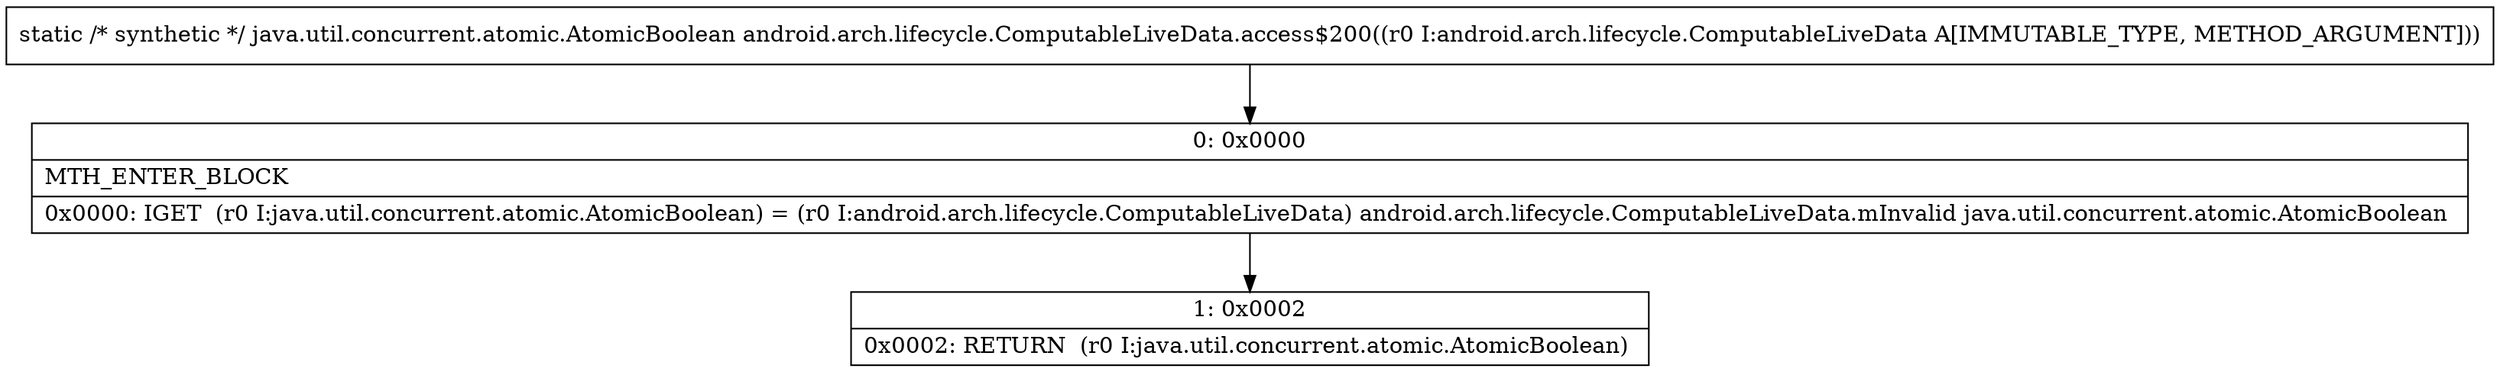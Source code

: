 digraph "CFG forandroid.arch.lifecycle.ComputableLiveData.access$200(Landroid\/arch\/lifecycle\/ComputableLiveData;)Ljava\/util\/concurrent\/atomic\/AtomicBoolean;" {
Node_0 [shape=record,label="{0\:\ 0x0000|MTH_ENTER_BLOCK\l|0x0000: IGET  (r0 I:java.util.concurrent.atomic.AtomicBoolean) = (r0 I:android.arch.lifecycle.ComputableLiveData) android.arch.lifecycle.ComputableLiveData.mInvalid java.util.concurrent.atomic.AtomicBoolean \l}"];
Node_1 [shape=record,label="{1\:\ 0x0002|0x0002: RETURN  (r0 I:java.util.concurrent.atomic.AtomicBoolean) \l}"];
MethodNode[shape=record,label="{static \/* synthetic *\/ java.util.concurrent.atomic.AtomicBoolean android.arch.lifecycle.ComputableLiveData.access$200((r0 I:android.arch.lifecycle.ComputableLiveData A[IMMUTABLE_TYPE, METHOD_ARGUMENT])) }"];
MethodNode -> Node_0;
Node_0 -> Node_1;
}

